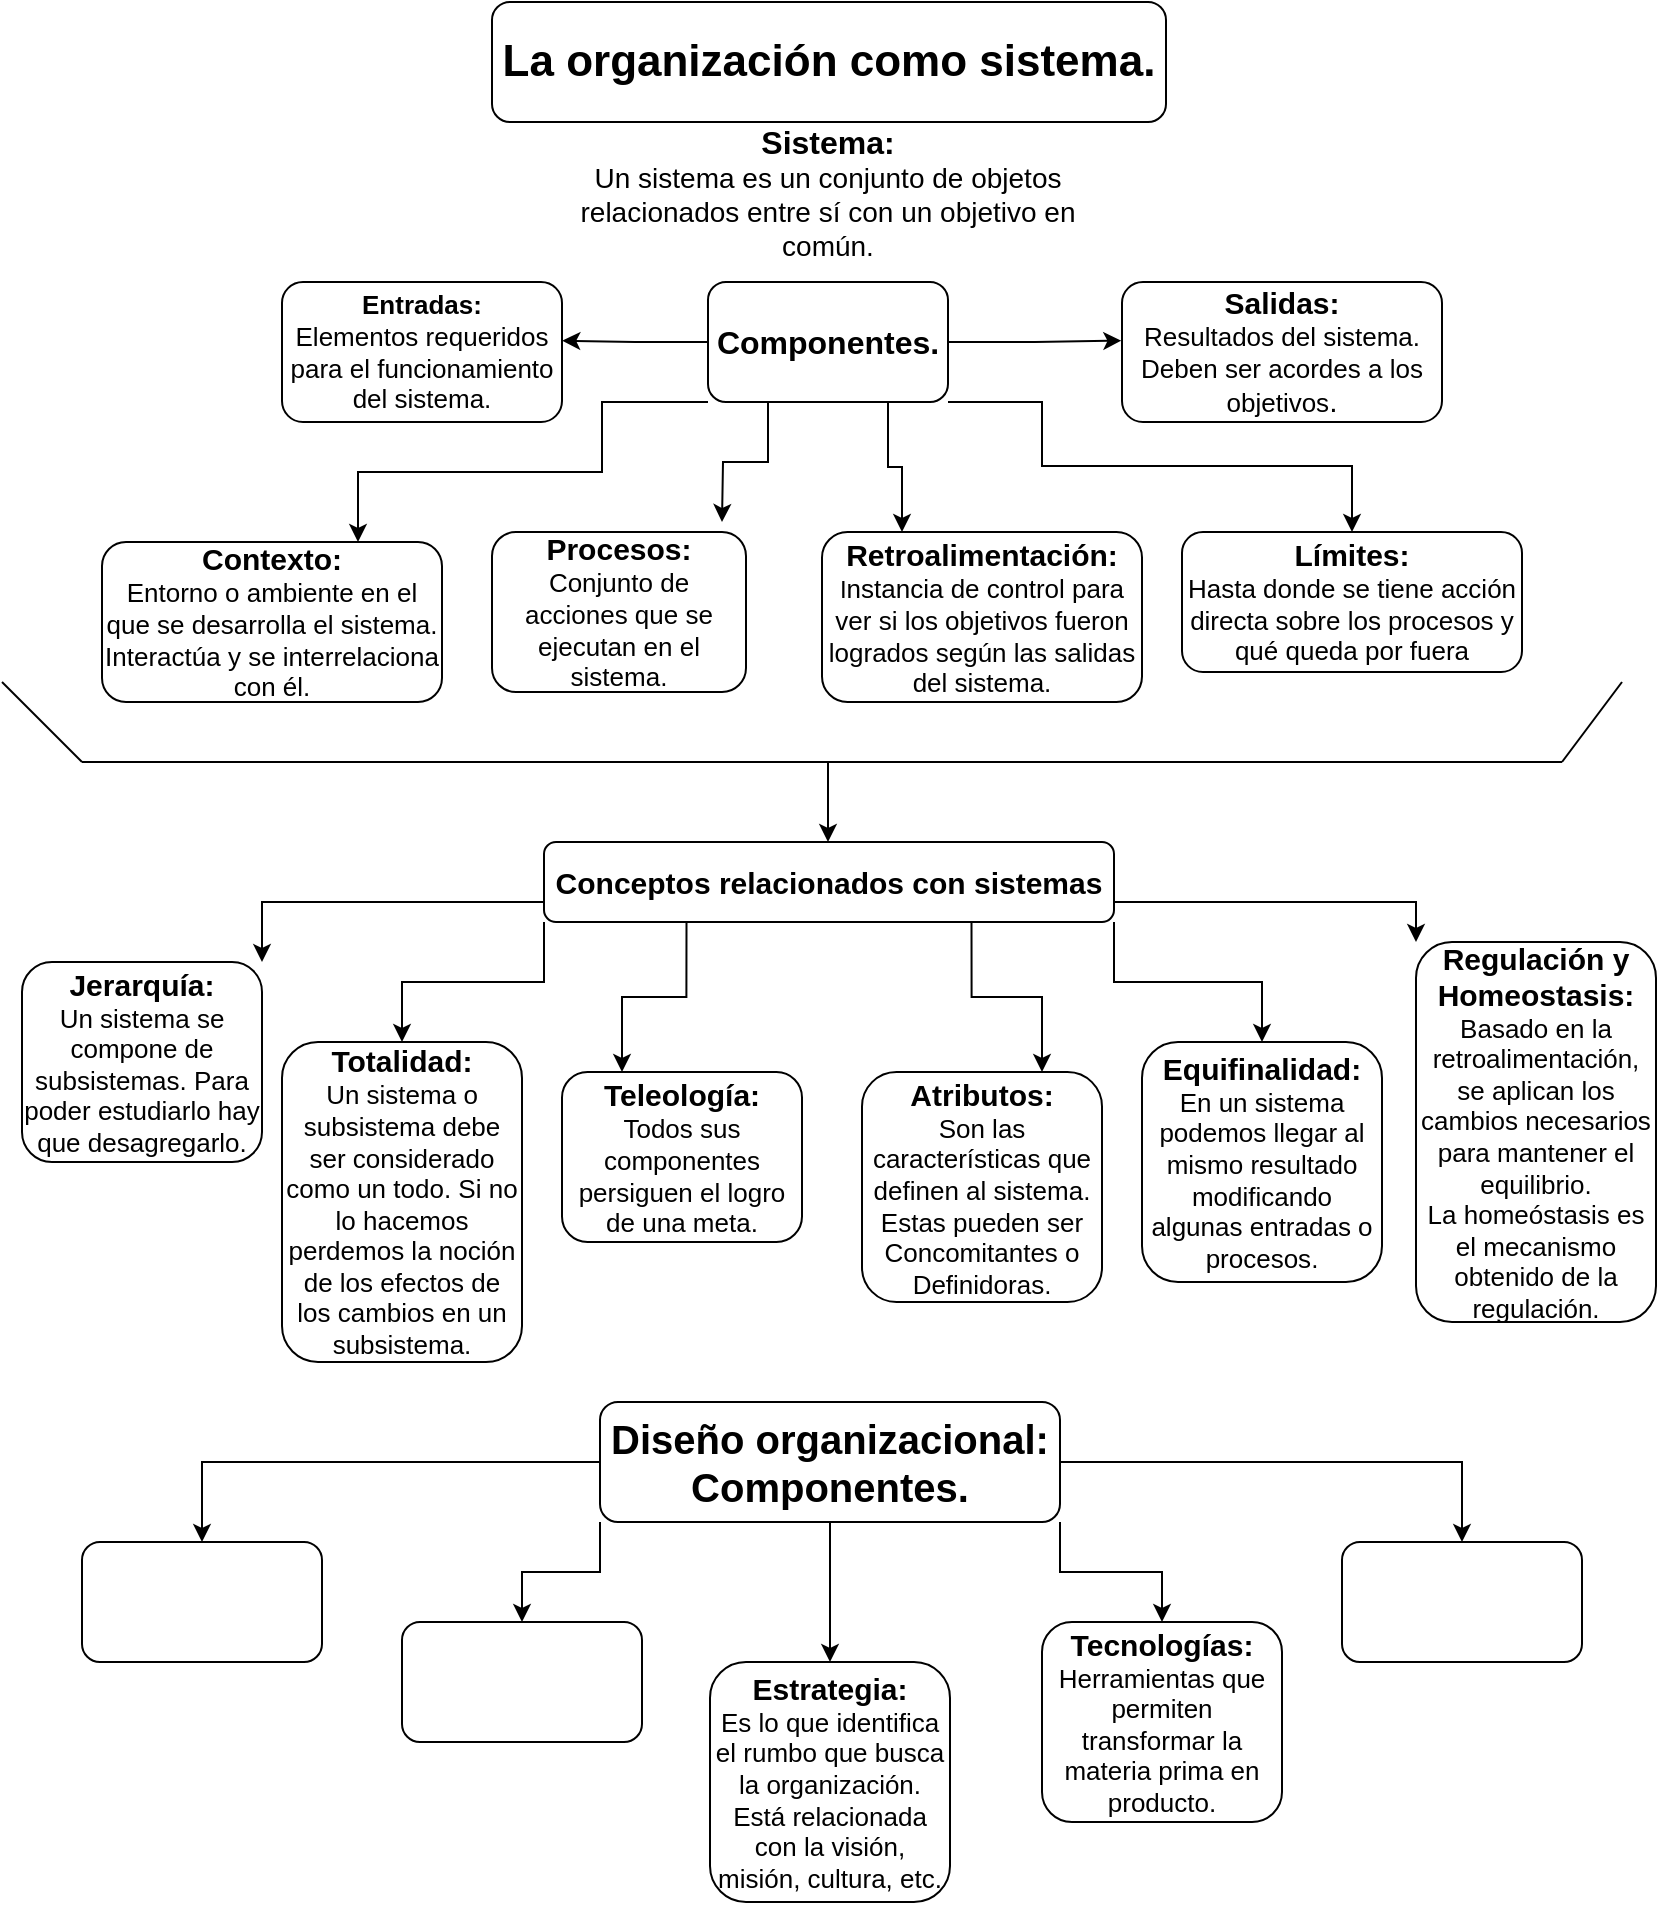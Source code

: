 <mxfile version="24.2.2" type="github">
  <diagram name="Página-1" id="n3o9mjKdTbcDdczt1gTQ">
    <mxGraphModel dx="1042" dy="569" grid="1" gridSize="10" guides="1" tooltips="1" connect="1" arrows="1" fold="1" page="1" pageScale="1" pageWidth="827" pageHeight="1169" math="0" shadow="0">
      <root>
        <mxCell id="0" />
        <mxCell id="1" parent="0" />
        <mxCell id="eBC_fEb5Lc7JfWc4EQMm-1" value="&lt;b&gt;&lt;font style=&quot;font-size: 22px;&quot;&gt;La organización como sistema.&lt;/font&gt;&lt;/b&gt;" style="rounded=1;whiteSpace=wrap;html=1;" parent="1" vertex="1">
          <mxGeometry x="245" y="20" width="337" height="60" as="geometry" />
        </mxCell>
        <mxCell id="eBC_fEb5Lc7JfWc4EQMm-2" value="&lt;b&gt;&lt;font style=&quot;font-size: 16px;&quot;&gt;Sistema:&lt;/font&gt;&lt;/b&gt;&lt;div&gt;&lt;font style=&quot;font-size: 14px;&quot;&gt;Un sistema es un conjunto de objetos relacionados entre sí con un objetivo en común.&lt;/font&gt;&lt;/div&gt;" style="text;html=1;align=center;verticalAlign=middle;whiteSpace=wrap;rounded=0;" parent="1" vertex="1">
          <mxGeometry x="273" y="80" width="280" height="70" as="geometry" />
        </mxCell>
        <mxCell id="eBC_fEb5Lc7JfWc4EQMm-17" style="edgeStyle=orthogonalEdgeStyle;rounded=0;orthogonalLoop=1;jettySize=auto;html=1;exitX=1;exitY=1;exitDx=0;exitDy=0;" parent="1" source="eBC_fEb5Lc7JfWc4EQMm-3" target="eBC_fEb5Lc7JfWc4EQMm-7" edge="1">
          <mxGeometry relative="1" as="geometry">
            <Array as="points">
              <mxPoint x="520" y="220" />
              <mxPoint x="520" y="252" />
              <mxPoint x="675" y="252" />
            </Array>
          </mxGeometry>
        </mxCell>
        <mxCell id="eBC_fEb5Lc7JfWc4EQMm-19" style="edgeStyle=orthogonalEdgeStyle;rounded=0;orthogonalLoop=1;jettySize=auto;html=1;exitX=0.75;exitY=1;exitDx=0;exitDy=0;entryX=0.25;entryY=0;entryDx=0;entryDy=0;" parent="1" source="eBC_fEb5Lc7JfWc4EQMm-3" target="eBC_fEb5Lc7JfWc4EQMm-18" edge="1">
          <mxGeometry relative="1" as="geometry" />
        </mxCell>
        <mxCell id="eBC_fEb5Lc7JfWc4EQMm-21" style="edgeStyle=orthogonalEdgeStyle;rounded=0;orthogonalLoop=1;jettySize=auto;html=1;exitX=0.25;exitY=1;exitDx=0;exitDy=0;" parent="1" source="eBC_fEb5Lc7JfWc4EQMm-3" edge="1">
          <mxGeometry relative="1" as="geometry">
            <mxPoint x="360" y="280" as="targetPoint" />
          </mxGeometry>
        </mxCell>
        <mxCell id="eBC_fEb5Lc7JfWc4EQMm-23" style="edgeStyle=orthogonalEdgeStyle;rounded=0;orthogonalLoop=1;jettySize=auto;html=1;exitX=0;exitY=1;exitDx=0;exitDy=0;entryX=0.75;entryY=0;entryDx=0;entryDy=0;" parent="1" source="eBC_fEb5Lc7JfWc4EQMm-3" target="eBC_fEb5Lc7JfWc4EQMm-10" edge="1">
          <mxGeometry relative="1" as="geometry">
            <Array as="points">
              <mxPoint x="300" y="220" />
              <mxPoint x="300" y="255" />
              <mxPoint x="178" y="255" />
              <mxPoint x="178" y="290" />
            </Array>
          </mxGeometry>
        </mxCell>
        <mxCell id="eBC_fEb5Lc7JfWc4EQMm-3" value="&lt;font style=&quot;font-size: 16px;&quot;&gt;&lt;b&gt;Componentes.&lt;/b&gt;&lt;/font&gt;" style="rounded=1;whiteSpace=wrap;html=1;" parent="1" vertex="1">
          <mxGeometry x="353" y="160" width="120" height="60" as="geometry" />
        </mxCell>
        <mxCell id="eBC_fEb5Lc7JfWc4EQMm-6" value="&lt;b style=&quot;font-size: 13px;&quot;&gt;&lt;font style=&quot;font-size: 13px;&quot;&gt;Entradas:&lt;/font&gt;&lt;/b&gt;&lt;div style=&quot;font-size: 13px;&quot;&gt;&lt;font style=&quot;font-size: 13px;&quot;&gt;Elementos requeridos para el funcionamiento del sistema.&lt;/font&gt;&lt;/div&gt;" style="rounded=1;whiteSpace=wrap;html=1;" parent="1" vertex="1">
          <mxGeometry x="140" y="160" width="140" height="70" as="geometry" />
        </mxCell>
        <mxCell id="eBC_fEb5Lc7JfWc4EQMm-7" value="&lt;b style=&quot;font-size: 15px;&quot;&gt;&lt;font style=&quot;font-size: 15px;&quot;&gt;Límites:&lt;/font&gt;&lt;/b&gt;&lt;div style=&quot;&quot;&gt;&lt;font style=&quot;font-size: 13px;&quot;&gt;Hasta donde se tiene acción directa sobre los procesos y qué queda por fuera&lt;/font&gt;&lt;/div&gt;" style="rounded=1;whiteSpace=wrap;html=1;" parent="1" vertex="1">
          <mxGeometry x="590" y="285" width="170" height="70" as="geometry" />
        </mxCell>
        <mxCell id="eBC_fEb5Lc7JfWc4EQMm-9" style="edgeStyle=orthogonalEdgeStyle;rounded=0;orthogonalLoop=1;jettySize=auto;html=1;entryX=1.001;entryY=0.419;entryDx=0;entryDy=0;entryPerimeter=0;" parent="1" source="eBC_fEb5Lc7JfWc4EQMm-3" target="eBC_fEb5Lc7JfWc4EQMm-6" edge="1">
          <mxGeometry relative="1" as="geometry" />
        </mxCell>
        <mxCell id="eBC_fEb5Lc7JfWc4EQMm-10" value="&lt;b&gt;&lt;font style=&quot;font-size: 15px;&quot;&gt;Contexto:&lt;/font&gt;&lt;/b&gt;&lt;div&gt;&lt;font style=&quot;font-size: 13px;&quot;&gt;Entorno o ambiente en el que se desarrolla el sistema. Interactúa y se interrelaciona con él.&lt;/font&gt;&lt;/div&gt;" style="rounded=1;whiteSpace=wrap;html=1;" parent="1" vertex="1">
          <mxGeometry x="50" y="290" width="170" height="80" as="geometry" />
        </mxCell>
        <mxCell id="eBC_fEb5Lc7JfWc4EQMm-11" value="&lt;b style=&quot;font-size: 15px;&quot;&gt;&lt;font style=&quot;font-size: 15px;&quot;&gt;Salidas:&lt;/font&gt;&lt;/b&gt;&lt;div style=&quot;&quot;&gt;&lt;font style=&quot;font-size: 13px;&quot;&gt;Resultados del sistema. Deben ser acordes a los objetivos&lt;/font&gt;&lt;span style=&quot;font-size: 15px;&quot;&gt;.&lt;/span&gt;&lt;/div&gt;" style="rounded=1;whiteSpace=wrap;html=1;" parent="1" vertex="1">
          <mxGeometry x="560" y="160" width="160" height="70" as="geometry" />
        </mxCell>
        <mxCell id="eBC_fEb5Lc7JfWc4EQMm-12" style="edgeStyle=orthogonalEdgeStyle;rounded=0;orthogonalLoop=1;jettySize=auto;html=1;exitX=1;exitY=0.5;exitDx=0;exitDy=0;entryX=-0.002;entryY=0.419;entryDx=0;entryDy=0;entryPerimeter=0;" parent="1" source="eBC_fEb5Lc7JfWc4EQMm-3" target="eBC_fEb5Lc7JfWc4EQMm-11" edge="1">
          <mxGeometry relative="1" as="geometry" />
        </mxCell>
        <mxCell id="eBC_fEb5Lc7JfWc4EQMm-13" value="&lt;b&gt;&lt;font style=&quot;font-size: 15px;&quot;&gt;Procesos:&lt;/font&gt;&lt;/b&gt;&lt;div&gt;&lt;font style=&quot;font-size: 13px;&quot;&gt;Conjunto de acciones que se ejecutan en el sistema.&lt;/font&gt;&lt;/div&gt;" style="rounded=1;whiteSpace=wrap;html=1;" parent="1" vertex="1">
          <mxGeometry x="245" y="285" width="127" height="80" as="geometry" />
        </mxCell>
        <mxCell id="eBC_fEb5Lc7JfWc4EQMm-18" value="&lt;b&gt;&lt;font style=&quot;font-size: 15px;&quot;&gt;Retroalimentación:&lt;/font&gt;&lt;/b&gt;&lt;div&gt;I&lt;font style=&quot;font-size: 13px;&quot;&gt;nstancia de control para ver si los objetivos fueron logrados según las salidas del sistema.&lt;/font&gt;&lt;/div&gt;" style="rounded=1;whiteSpace=wrap;html=1;" parent="1" vertex="1">
          <mxGeometry x="410" y="285" width="160" height="85" as="geometry" />
        </mxCell>
        <mxCell id="eBC_fEb5Lc7JfWc4EQMm-24" value="" style="endArrow=none;html=1;rounded=0;" parent="1" edge="1">
          <mxGeometry width="50" height="50" relative="1" as="geometry">
            <mxPoint x="40" y="400" as="sourcePoint" />
            <mxPoint x="780" y="400" as="targetPoint" />
          </mxGeometry>
        </mxCell>
        <mxCell id="eBC_fEb5Lc7JfWc4EQMm-25" value="" style="endArrow=none;html=1;rounded=0;" parent="1" edge="1">
          <mxGeometry width="50" height="50" relative="1" as="geometry">
            <mxPoint x="780" y="400" as="sourcePoint" />
            <mxPoint x="810" y="360" as="targetPoint" />
          </mxGeometry>
        </mxCell>
        <mxCell id="eBC_fEb5Lc7JfWc4EQMm-26" value="" style="endArrow=none;html=1;rounded=0;" parent="1" edge="1">
          <mxGeometry width="50" height="50" relative="1" as="geometry">
            <mxPoint y="360" as="sourcePoint" />
            <mxPoint x="40" y="400" as="targetPoint" />
          </mxGeometry>
        </mxCell>
        <mxCell id="eBC_fEb5Lc7JfWc4EQMm-27" value="" style="endArrow=classic;html=1;rounded=0;" parent="1" edge="1">
          <mxGeometry width="50" height="50" relative="1" as="geometry">
            <mxPoint x="413" y="400" as="sourcePoint" />
            <mxPoint x="413" y="440" as="targetPoint" />
          </mxGeometry>
        </mxCell>
        <mxCell id="eBC_fEb5Lc7JfWc4EQMm-36" style="edgeStyle=orthogonalEdgeStyle;rounded=0;orthogonalLoop=1;jettySize=auto;html=1;exitX=0;exitY=0.75;exitDx=0;exitDy=0;entryX=1;entryY=0;entryDx=0;entryDy=0;" parent="1" source="eBC_fEb5Lc7JfWc4EQMm-28" target="eBC_fEb5Lc7JfWc4EQMm-29" edge="1">
          <mxGeometry relative="1" as="geometry" />
        </mxCell>
        <mxCell id="eBC_fEb5Lc7JfWc4EQMm-37" style="edgeStyle=orthogonalEdgeStyle;rounded=0;orthogonalLoop=1;jettySize=auto;html=1;exitX=0;exitY=1;exitDx=0;exitDy=0;entryX=0.5;entryY=0;entryDx=0;entryDy=0;" parent="1" source="eBC_fEb5Lc7JfWc4EQMm-28" target="eBC_fEb5Lc7JfWc4EQMm-31" edge="1">
          <mxGeometry relative="1" as="geometry" />
        </mxCell>
        <mxCell id="eBC_fEb5Lc7JfWc4EQMm-38" style="edgeStyle=orthogonalEdgeStyle;rounded=0;orthogonalLoop=1;jettySize=auto;html=1;exitX=0.25;exitY=1;exitDx=0;exitDy=0;entryX=0.25;entryY=0;entryDx=0;entryDy=0;" parent="1" source="eBC_fEb5Lc7JfWc4EQMm-28" target="eBC_fEb5Lc7JfWc4EQMm-32" edge="1">
          <mxGeometry relative="1" as="geometry" />
        </mxCell>
        <mxCell id="eBC_fEb5Lc7JfWc4EQMm-39" style="edgeStyle=orthogonalEdgeStyle;rounded=0;orthogonalLoop=1;jettySize=auto;html=1;exitX=0.75;exitY=1;exitDx=0;exitDy=0;entryX=0.75;entryY=0;entryDx=0;entryDy=0;" parent="1" source="eBC_fEb5Lc7JfWc4EQMm-28" target="eBC_fEb5Lc7JfWc4EQMm-33" edge="1">
          <mxGeometry relative="1" as="geometry" />
        </mxCell>
        <mxCell id="eBC_fEb5Lc7JfWc4EQMm-40" style="edgeStyle=orthogonalEdgeStyle;rounded=0;orthogonalLoop=1;jettySize=auto;html=1;exitX=1;exitY=1;exitDx=0;exitDy=0;entryX=0.5;entryY=0;entryDx=0;entryDy=0;" parent="1" source="eBC_fEb5Lc7JfWc4EQMm-28" target="eBC_fEb5Lc7JfWc4EQMm-34" edge="1">
          <mxGeometry relative="1" as="geometry" />
        </mxCell>
        <mxCell id="eBC_fEb5Lc7JfWc4EQMm-41" style="edgeStyle=orthogonalEdgeStyle;rounded=0;orthogonalLoop=1;jettySize=auto;html=1;exitX=1;exitY=0.75;exitDx=0;exitDy=0;entryX=0;entryY=0;entryDx=0;entryDy=0;" parent="1" source="eBC_fEb5Lc7JfWc4EQMm-28" target="eBC_fEb5Lc7JfWc4EQMm-35" edge="1">
          <mxGeometry relative="1" as="geometry" />
        </mxCell>
        <mxCell id="eBC_fEb5Lc7JfWc4EQMm-28" value="&lt;b&gt;&lt;font style=&quot;font-size: 15px;&quot;&gt;Conceptos relacionados con sistemas&lt;/font&gt;&lt;/b&gt;" style="rounded=1;whiteSpace=wrap;html=1;" parent="1" vertex="1">
          <mxGeometry x="271" y="440" width="285" height="40" as="geometry" />
        </mxCell>
        <mxCell id="eBC_fEb5Lc7JfWc4EQMm-29" value="&lt;b&gt;&lt;font style=&quot;font-size: 15px;&quot;&gt;Jerarquía:&lt;/font&gt;&lt;/b&gt;&lt;div&gt;&lt;font style=&quot;font-size: 13px;&quot;&gt;Un sistema se compone de subsistemas. Para poder estudiarlo hay que desagregarlo.&lt;/font&gt;&lt;/div&gt;" style="rounded=1;whiteSpace=wrap;html=1;" parent="1" vertex="1">
          <mxGeometry x="10" y="500" width="120" height="100" as="geometry" />
        </mxCell>
        <mxCell id="eBC_fEb5Lc7JfWc4EQMm-31" value="&lt;b&gt;&lt;font style=&quot;font-size: 15px;&quot;&gt;Totalidad:&lt;/font&gt;&lt;/b&gt;&lt;div&gt;&lt;font style=&quot;font-size: 13px;&quot;&gt;Un sistema o subsistema debe ser considerado como un todo. Si no lo hacemos perdemos la noción de los efectos de los cambios en un subsistema.&lt;/font&gt;&lt;/div&gt;" style="rounded=1;whiteSpace=wrap;html=1;" parent="1" vertex="1">
          <mxGeometry x="140" y="540" width="120" height="160" as="geometry" />
        </mxCell>
        <mxCell id="eBC_fEb5Lc7JfWc4EQMm-32" value="&lt;b&gt;&lt;font style=&quot;font-size: 15px;&quot;&gt;Teleología:&lt;/font&gt;&lt;/b&gt;&lt;div&gt;&lt;font style=&quot;font-size: 13px;&quot;&gt;Todos sus componentes persiguen el logro de una meta.&lt;/font&gt;&lt;/div&gt;" style="rounded=1;whiteSpace=wrap;html=1;" parent="1" vertex="1">
          <mxGeometry x="280" y="555" width="120" height="85" as="geometry" />
        </mxCell>
        <mxCell id="eBC_fEb5Lc7JfWc4EQMm-33" value="&lt;b&gt;&lt;font style=&quot;font-size: 15px;&quot;&gt;Atributos:&lt;/font&gt;&lt;/b&gt;&lt;div&gt;&lt;font style=&quot;font-size: 13px;&quot;&gt;Son las características que definen al sistema. Estas pueden ser Concomitantes o Definidoras.&lt;/font&gt;&lt;/div&gt;" style="rounded=1;whiteSpace=wrap;html=1;" parent="1" vertex="1">
          <mxGeometry x="430" y="555" width="120" height="115" as="geometry" />
        </mxCell>
        <mxCell id="eBC_fEb5Lc7JfWc4EQMm-34" value="&lt;b&gt;&lt;font style=&quot;font-size: 15px;&quot;&gt;Equifinalidad:&lt;/font&gt;&lt;/b&gt;&lt;div style=&quot;font-size: 13px;&quot;&gt;&lt;font style=&quot;font-size: 13px;&quot;&gt;En un sistema podemos llegar al mismo resultado modificando algunas entradas o procesos&lt;/font&gt;.&lt;/div&gt;" style="rounded=1;whiteSpace=wrap;html=1;" parent="1" vertex="1">
          <mxGeometry x="570" y="540" width="120" height="120" as="geometry" />
        </mxCell>
        <mxCell id="eBC_fEb5Lc7JfWc4EQMm-35" value="&lt;b&gt;&lt;font style=&quot;font-size: 15px;&quot;&gt;Regulación y Homeostasis:&lt;/font&gt;&lt;/b&gt;&lt;div style=&quot;font-size: 13px;&quot;&gt;&lt;font style=&quot;font-size: 13px;&quot;&gt;Basado en la retroalimentación, se aplican los cambios necesarios para mantener el equilibrio.&lt;/font&gt;&lt;/div&gt;&lt;div style=&quot;font-size: 13px;&quot;&gt;&lt;font style=&quot;font-size: 13px;&quot;&gt;La homeóstasis es el mecanismo obtenido de la regulación.&lt;/font&gt;&lt;/div&gt;" style="rounded=1;whiteSpace=wrap;html=1;" parent="1" vertex="1">
          <mxGeometry x="707" y="490" width="120" height="190" as="geometry" />
        </mxCell>
        <mxCell id="2IZoNkK_qG3YMHS8xNJz-6" style="edgeStyle=orthogonalEdgeStyle;rounded=0;orthogonalLoop=1;jettySize=auto;html=1;entryX=0.5;entryY=0;entryDx=0;entryDy=0;" edge="1" parent="1" source="eBC_fEb5Lc7JfWc4EQMm-43" target="2IZoNkK_qG3YMHS8xNJz-1">
          <mxGeometry relative="1" as="geometry" />
        </mxCell>
        <mxCell id="2IZoNkK_qG3YMHS8xNJz-7" style="edgeStyle=orthogonalEdgeStyle;rounded=0;orthogonalLoop=1;jettySize=auto;html=1;exitX=0;exitY=1;exitDx=0;exitDy=0;entryX=0.5;entryY=0;entryDx=0;entryDy=0;" edge="1" parent="1" source="eBC_fEb5Lc7JfWc4EQMm-43" target="2IZoNkK_qG3YMHS8xNJz-3">
          <mxGeometry relative="1" as="geometry" />
        </mxCell>
        <mxCell id="2IZoNkK_qG3YMHS8xNJz-8" style="edgeStyle=orthogonalEdgeStyle;rounded=0;orthogonalLoop=1;jettySize=auto;html=1;" edge="1" parent="1" source="eBC_fEb5Lc7JfWc4EQMm-43" target="2IZoNkK_qG3YMHS8xNJz-2">
          <mxGeometry relative="1" as="geometry" />
        </mxCell>
        <mxCell id="2IZoNkK_qG3YMHS8xNJz-9" style="edgeStyle=orthogonalEdgeStyle;rounded=0;orthogonalLoop=1;jettySize=auto;html=1;exitX=1;exitY=1;exitDx=0;exitDy=0;entryX=0.5;entryY=0;entryDx=0;entryDy=0;" edge="1" parent="1" source="eBC_fEb5Lc7JfWc4EQMm-43" target="2IZoNkK_qG3YMHS8xNJz-4">
          <mxGeometry relative="1" as="geometry" />
        </mxCell>
        <mxCell id="2IZoNkK_qG3YMHS8xNJz-10" style="edgeStyle=orthogonalEdgeStyle;rounded=0;orthogonalLoop=1;jettySize=auto;html=1;" edge="1" parent="1" source="eBC_fEb5Lc7JfWc4EQMm-43" target="2IZoNkK_qG3YMHS8xNJz-5">
          <mxGeometry relative="1" as="geometry" />
        </mxCell>
        <mxCell id="eBC_fEb5Lc7JfWc4EQMm-43" value="&lt;b style=&quot;font-size: 20px;&quot;&gt;Diseño organizacional:&lt;br&gt;Componentes.&lt;/b&gt;" style="rounded=1;whiteSpace=wrap;html=1;" parent="1" vertex="1">
          <mxGeometry x="299" y="720" width="230" height="60" as="geometry" />
        </mxCell>
        <mxCell id="2IZoNkK_qG3YMHS8xNJz-1" value="" style="rounded=1;whiteSpace=wrap;html=1;" vertex="1" parent="1">
          <mxGeometry x="40" y="790" width="120" height="60" as="geometry" />
        </mxCell>
        <mxCell id="2IZoNkK_qG3YMHS8xNJz-2" value="&lt;b&gt;&lt;font style=&quot;font-size: 15px;&quot;&gt;Estrategia:&lt;/font&gt;&lt;/b&gt;&lt;div&gt;&lt;font style=&quot;font-size: 13px;&quot;&gt;Es lo que identifica el rumbo que busca la organización. Está relacionada con la visión, misión, cultura, etc.&lt;/font&gt;&lt;/div&gt;" style="rounded=1;whiteSpace=wrap;html=1;" vertex="1" parent="1">
          <mxGeometry x="354" y="850" width="120" height="120" as="geometry" />
        </mxCell>
        <mxCell id="2IZoNkK_qG3YMHS8xNJz-3" value="" style="rounded=1;whiteSpace=wrap;html=1;" vertex="1" parent="1">
          <mxGeometry x="200" y="830" width="120" height="60" as="geometry" />
        </mxCell>
        <mxCell id="2IZoNkK_qG3YMHS8xNJz-4" value="&lt;b&gt;&lt;font style=&quot;font-size: 15px;&quot;&gt;Tecnologías:&lt;/font&gt;&lt;/b&gt;&lt;div&gt;&lt;font style=&quot;font-size: 13px;&quot;&gt;Herramientas que permiten transformar la materia prima en producto.&lt;/font&gt;&lt;/div&gt;" style="rounded=1;whiteSpace=wrap;html=1;" vertex="1" parent="1">
          <mxGeometry x="520" y="830" width="120" height="100" as="geometry" />
        </mxCell>
        <mxCell id="2IZoNkK_qG3YMHS8xNJz-5" value="" style="rounded=1;whiteSpace=wrap;html=1;" vertex="1" parent="1">
          <mxGeometry x="670" y="790" width="120" height="60" as="geometry" />
        </mxCell>
      </root>
    </mxGraphModel>
  </diagram>
</mxfile>
